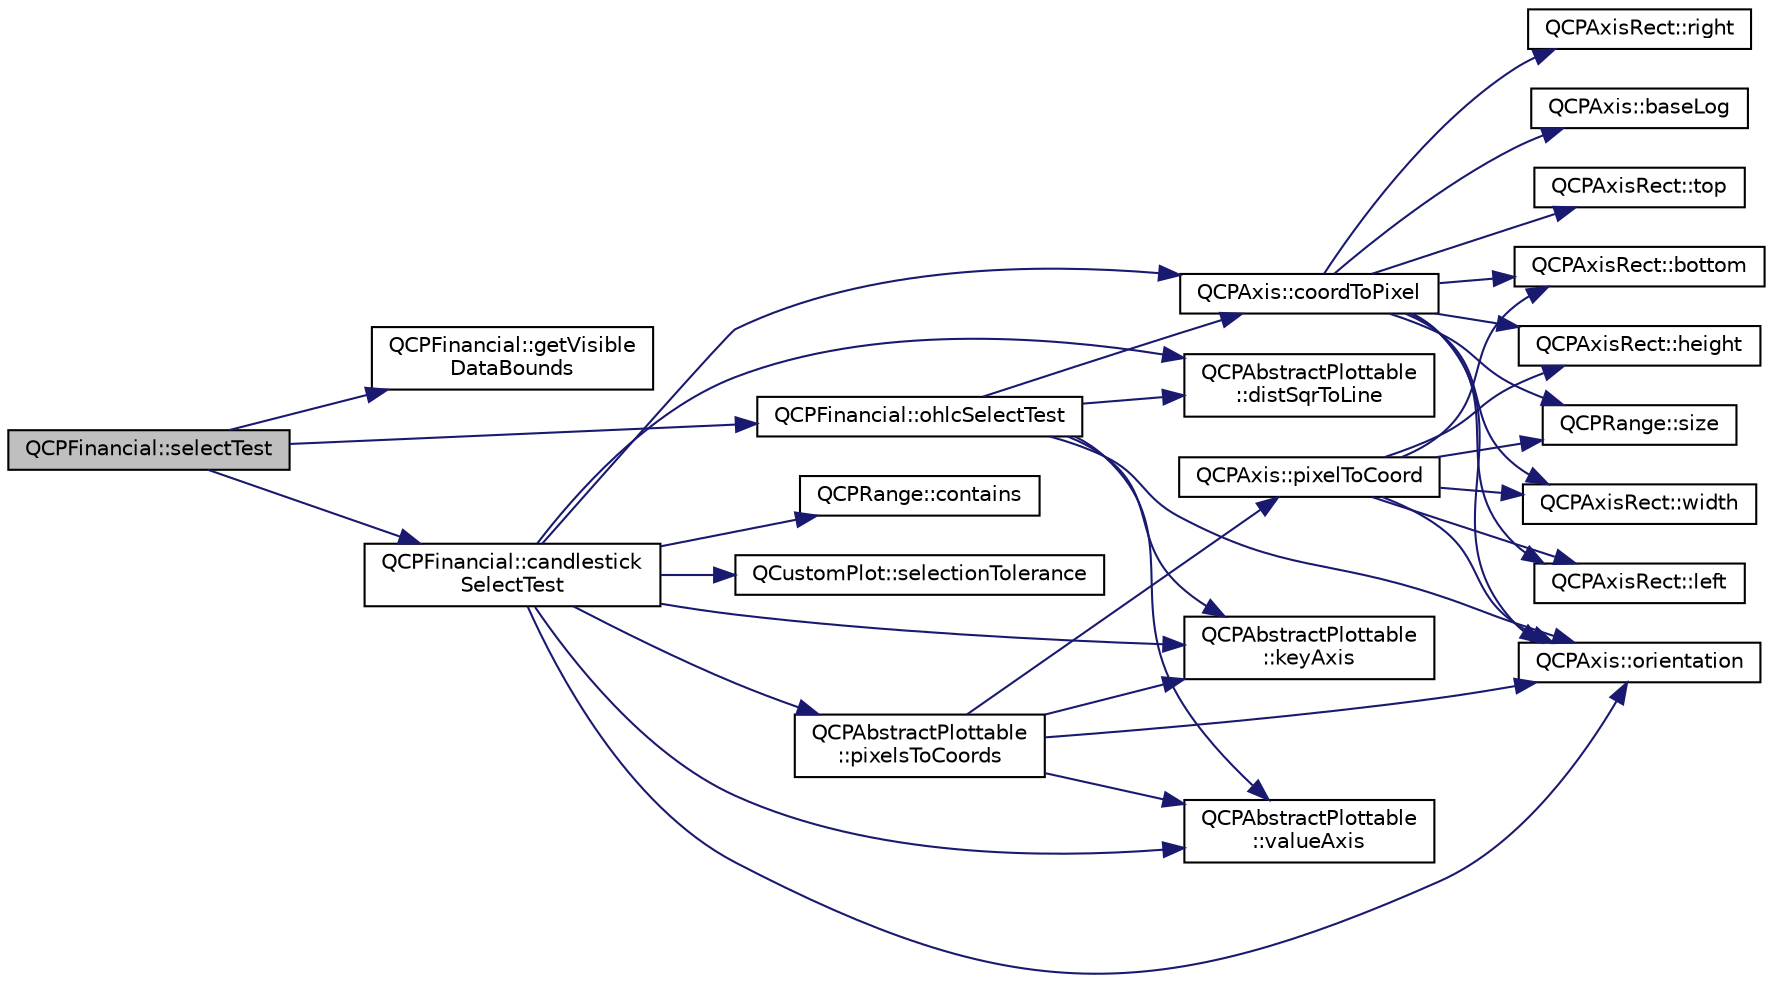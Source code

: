 digraph "QCPFinancial::selectTest"
{
  edge [fontname="Helvetica",fontsize="10",labelfontname="Helvetica",labelfontsize="10"];
  node [fontname="Helvetica",fontsize="10",shape=record];
  rankdir="LR";
  Node145 [label="QCPFinancial::selectTest",height=0.2,width=0.4,color="black", fillcolor="grey75", style="filled", fontcolor="black"];
  Node145 -> Node146 [color="midnightblue",fontsize="10",style="solid",fontname="Helvetica"];
  Node146 [label="QCPFinancial::getVisible\lDataBounds",height=0.2,width=0.4,color="black", fillcolor="white", style="filled",URL="$da/d7c/class_q_c_p_financial.html#ab74167a55319771c5da0e06406c2c2f2"];
  Node145 -> Node147 [color="midnightblue",fontsize="10",style="solid",fontname="Helvetica"];
  Node147 [label="QCPFinancial::ohlcSelectTest",height=0.2,width=0.4,color="black", fillcolor="white", style="filled",URL="$da/d7c/class_q_c_p_financial.html#a9df2d86e6ad3b58b51798d720e0f4739"];
  Node147 -> Node148 [color="midnightblue",fontsize="10",style="solid",fontname="Helvetica"];
  Node148 [label="QCPAbstractPlottable\l::keyAxis",height=0.2,width=0.4,color="black", fillcolor="white", style="filled",URL="$d4/d89/class_q_c_p_abstract_plottable.html#a2cdd6f0dd5e9a979037f86b4000d9cfe"];
  Node147 -> Node149 [color="midnightblue",fontsize="10",style="solid",fontname="Helvetica"];
  Node149 [label="QCPAbstractPlottable\l::valueAxis",height=0.2,width=0.4,color="black", fillcolor="white", style="filled",URL="$d4/d89/class_q_c_p_abstract_plottable.html#af47809a644a68ffd955fb30b01fb4f2f"];
  Node147 -> Node150 [color="midnightblue",fontsize="10",style="solid",fontname="Helvetica"];
  Node150 [label="QCPAxis::orientation",height=0.2,width=0.4,color="black", fillcolor="white", style="filled",URL="$d2/deb/class_q_c_p_axis.html#ab988ef4538e2655bb77bd138189cd42e"];
  Node147 -> Node151 [color="midnightblue",fontsize="10",style="solid",fontname="Helvetica"];
  Node151 [label="QCPAxis::coordToPixel",height=0.2,width=0.4,color="black", fillcolor="white", style="filled",URL="$d2/deb/class_q_c_p_axis.html#af15d1b3a7f7e9b53d759d3ccff1fe4b4"];
  Node151 -> Node150 [color="midnightblue",fontsize="10",style="solid",fontname="Helvetica"];
  Node151 -> Node152 [color="midnightblue",fontsize="10",style="solid",fontname="Helvetica"];
  Node152 [label="QCPRange::size",height=0.2,width=0.4,color="black", fillcolor="white", style="filled",URL="$d8/d0b/class_q_c_p_range.html#a62326e7cc4316b96df6a60813230e63f"];
  Node151 -> Node153 [color="midnightblue",fontsize="10",style="solid",fontname="Helvetica"];
  Node153 [label="QCPAxisRect::width",height=0.2,width=0.4,color="black", fillcolor="white", style="filled",URL="$d8/dad/class_q_c_p_axis_rect.html#a204645398a4f9d0b0189385c7c2cfb91"];
  Node151 -> Node154 [color="midnightblue",fontsize="10",style="solid",fontname="Helvetica"];
  Node154 [label="QCPAxisRect::left",height=0.2,width=0.4,color="black", fillcolor="white", style="filled",URL="$d8/dad/class_q_c_p_axis_rect.html#afb4a3de02046b20b9310bdb8fca781c3"];
  Node151 -> Node155 [color="midnightblue",fontsize="10",style="solid",fontname="Helvetica"];
  Node155 [label="QCPAxisRect::right",height=0.2,width=0.4,color="black", fillcolor="white", style="filled",URL="$d8/dad/class_q_c_p_axis_rect.html#a3f819d4a1b2193723d1fdafc573eea10"];
  Node151 -> Node156 [color="midnightblue",fontsize="10",style="solid",fontname="Helvetica"];
  Node156 [label="QCPAxis::baseLog",height=0.2,width=0.4,color="black", fillcolor="white", style="filled",URL="$d2/deb/class_q_c_p_axis.html#ae759538b7eeb12259944e75a6bc359da"];
  Node151 -> Node157 [color="midnightblue",fontsize="10",style="solid",fontname="Helvetica"];
  Node157 [label="QCPAxisRect::bottom",height=0.2,width=0.4,color="black", fillcolor="white", style="filled",URL="$d8/dad/class_q_c_p_axis_rect.html#acefdf1abaa8a8ab681e906cc2be9581e"];
  Node151 -> Node158 [color="midnightblue",fontsize="10",style="solid",fontname="Helvetica"];
  Node158 [label="QCPAxisRect::height",height=0.2,width=0.4,color="black", fillcolor="white", style="filled",URL="$d8/dad/class_q_c_p_axis_rect.html#acc4377809e79d9a089ab790f39429b0d"];
  Node151 -> Node159 [color="midnightblue",fontsize="10",style="solid",fontname="Helvetica"];
  Node159 [label="QCPAxisRect::top",height=0.2,width=0.4,color="black", fillcolor="white", style="filled",URL="$d8/dad/class_q_c_p_axis_rect.html#a45dbad181cbb9f09d068dbb76c817c95"];
  Node147 -> Node160 [color="midnightblue",fontsize="10",style="solid",fontname="Helvetica"];
  Node160 [label="QCPAbstractPlottable\l::distSqrToLine",height=0.2,width=0.4,color="black", fillcolor="white", style="filled",URL="$d4/d89/class_q_c_p_abstract_plottable.html#af7e992b638c8aa688abceac579bb90d7"];
  Node145 -> Node161 [color="midnightblue",fontsize="10",style="solid",fontname="Helvetica"];
  Node161 [label="QCPFinancial::candlestick\lSelectTest",height=0.2,width=0.4,color="black", fillcolor="white", style="filled",URL="$da/d7c/class_q_c_p_financial.html#a6fa1e18f18b37d3a0502b97d864a6d15"];
  Node161 -> Node148 [color="midnightblue",fontsize="10",style="solid",fontname="Helvetica"];
  Node161 -> Node149 [color="midnightblue",fontsize="10",style="solid",fontname="Helvetica"];
  Node161 -> Node150 [color="midnightblue",fontsize="10",style="solid",fontname="Helvetica"];
  Node161 -> Node162 [color="midnightblue",fontsize="10",style="solid",fontname="Helvetica"];
  Node162 [label="QCPAbstractPlottable\l::pixelsToCoords",height=0.2,width=0.4,color="black", fillcolor="white", style="filled",URL="$d4/d89/class_q_c_p_abstract_plottable.html#a3903c1120ab5c27e7fa46b597ef267bd"];
  Node162 -> Node148 [color="midnightblue",fontsize="10",style="solid",fontname="Helvetica"];
  Node162 -> Node149 [color="midnightblue",fontsize="10",style="solid",fontname="Helvetica"];
  Node162 -> Node150 [color="midnightblue",fontsize="10",style="solid",fontname="Helvetica"];
  Node162 -> Node163 [color="midnightblue",fontsize="10",style="solid",fontname="Helvetica"];
  Node163 [label="QCPAxis::pixelToCoord",height=0.2,width=0.4,color="black", fillcolor="white", style="filled",URL="$d2/deb/class_q_c_p_axis.html#a536ef8f624cac59b6b6fdcb495723c57"];
  Node163 -> Node150 [color="midnightblue",fontsize="10",style="solid",fontname="Helvetica"];
  Node163 -> Node154 [color="midnightblue",fontsize="10",style="solid",fontname="Helvetica"];
  Node163 -> Node153 [color="midnightblue",fontsize="10",style="solid",fontname="Helvetica"];
  Node163 -> Node152 [color="midnightblue",fontsize="10",style="solid",fontname="Helvetica"];
  Node163 -> Node157 [color="midnightblue",fontsize="10",style="solid",fontname="Helvetica"];
  Node163 -> Node158 [color="midnightblue",fontsize="10",style="solid",fontname="Helvetica"];
  Node161 -> Node164 [color="midnightblue",fontsize="10",style="solid",fontname="Helvetica"];
  Node164 [label="QCPRange::contains",height=0.2,width=0.4,color="black", fillcolor="white", style="filled",URL="$d8/d0b/class_q_c_p_range.html#ae9842b48b6d38dc5e9607358e3083cc8"];
  Node161 -> Node165 [color="midnightblue",fontsize="10",style="solid",fontname="Helvetica"];
  Node165 [label="QCustomPlot::selectionTolerance",height=0.2,width=0.4,color="black", fillcolor="white", style="filled",URL="$dd/d9b/class_q_custom_plot.html#a5441d11013afeaf4b8f2ea06e8624a25"];
  Node161 -> Node151 [color="midnightblue",fontsize="10",style="solid",fontname="Helvetica"];
  Node161 -> Node160 [color="midnightblue",fontsize="10",style="solid",fontname="Helvetica"];
}
